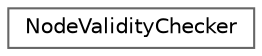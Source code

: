 digraph "クラス階層図"
{
 // LATEX_PDF_SIZE
  bgcolor="transparent";
  edge [fontname=Helvetica,fontsize=10,labelfontname=Helvetica,labelfontsize=10];
  node [fontname=Helvetica,fontsize=10,shape=box,height=0.2,width=0.4];
  rankdir="LR";
  Node0 [id="Node000000",label="NodeValidityChecker",height=0.2,width=0.4,color="grey40", fillcolor="white", style="filled",URL="$class_node_validity_checker.html",tooltip=" "];
}
